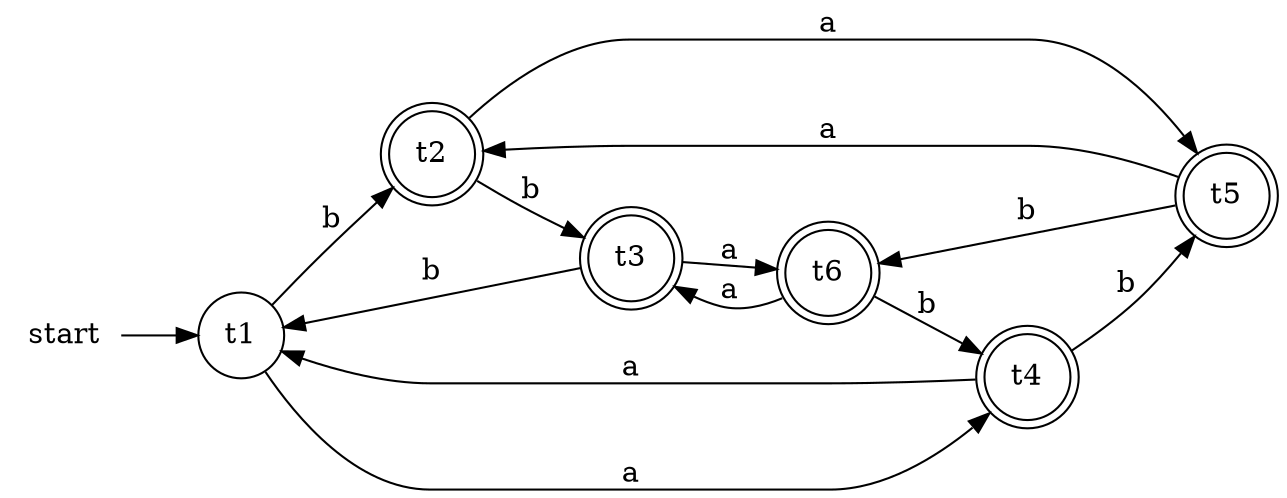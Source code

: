 digraph G{
  rankdir = LR;
  node [shape = none]; start;
  node [shape = circle]; t1;
  node [shape = doublecircle]; t2 t3 t4 t5 t6;
  start -> t1;
  t1 -> t4 [label = "a"];
  t1 -> t2 [label = "b"];
  t2 -> t5 [label = "a"];
  t2 -> t3 [label = "b"];
  t3 -> t6 [label = "a"];
  t3 -> t1 [label = "b"];
  t4 -> t1 [label = "a"];
  t4 -> t5 [label = "b"];
  t5 -> t2 [label = "a"];
  t5 -> t6 [label = "b"];
  t6 -> t3 [label = "a"];
  t6 -> t4 [label = "b"];
}